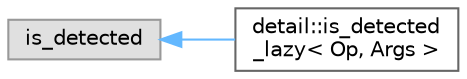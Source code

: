 digraph "Graphical Class Hierarchy"
{
 // LATEX_PDF_SIZE
  bgcolor="transparent";
  edge [fontname=Helvetica,fontsize=10,labelfontname=Helvetica,labelfontsize=10];
  node [fontname=Helvetica,fontsize=10,shape=box,height=0.2,width=0.4];
  rankdir="LR";
  Node0 [id="Node000000",label="is_detected",height=0.2,width=0.4,color="grey60", fillcolor="#E0E0E0", style="filled",tooltip=" "];
  Node0 -> Node1 [id="edge92_Node000000_Node000001",dir="back",color="steelblue1",style="solid",tooltip=" "];
  Node1 [id="Node000001",label="detail::is_detected\l_lazy\< Op, Args \>",height=0.2,width=0.4,color="grey40", fillcolor="white", style="filled",URL="$structdetail_1_1is__detected__lazy.html",tooltip=" "];
}
